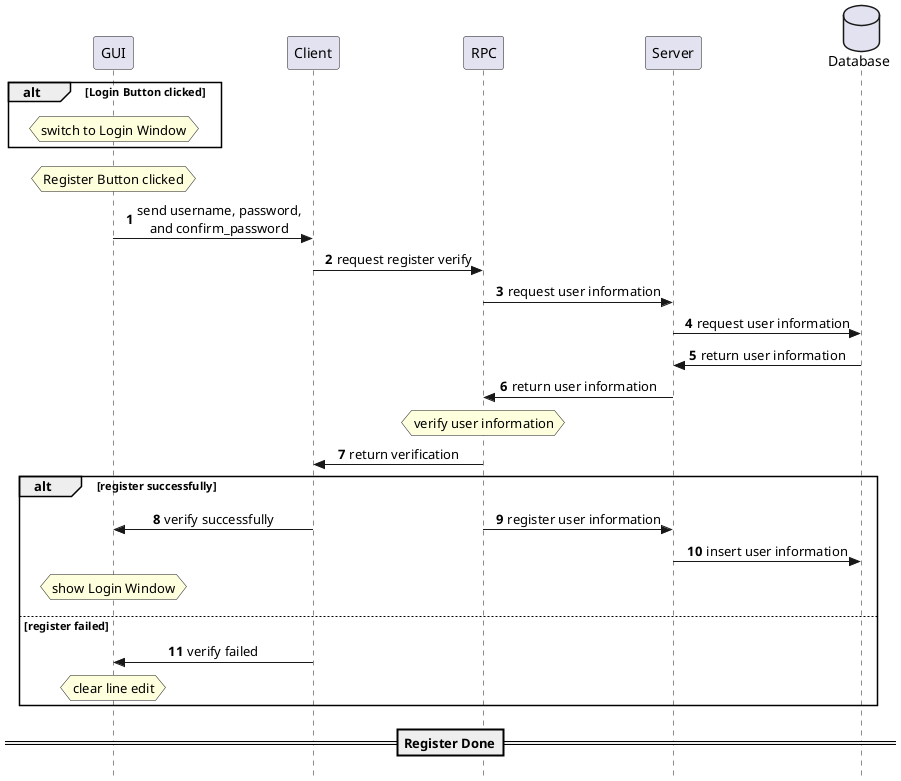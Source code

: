 @startuml
'https://plantuml.com/sequence-diagram
skinparam sequenceMessageAlign center
skinparam responseMessageBelowArrow false
skinparam style strictuml
hide unlinked
!pragma teoz true
autonumber

database "Database" as sql order 4
participant "Server" as server order 3
participant "RPC" as rpc order 2
participant "Client" as client order 1
participant "GUI" as gui order 0

alt Login Button clicked
    hnote over gui: switch to Login Window
end
hnote over gui: Register Button clicked
gui -> client: send username, password,\nand confirm_password
client -> rpc: request register verify
rpc -> server: request user information
server -> sql: request user information
server <- sql: return user information
rpc <- server: return user information
hnote over rpc: verify user information
client <- rpc: return verification
alt register successfully
    gui <- client: verify successfully
    &rpc -> server: register user information
    server -> sql: insert user information
    hnote over gui: show Login Window
else register failed
    gui <- client: verify failed
    hnote over gui: clear line edit
end
==Register Done==

@enduml

